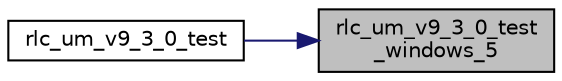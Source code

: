 digraph "rlc_um_v9_3_0_test_windows_5"
{
 // LATEX_PDF_SIZE
  edge [fontname="Helvetica",fontsize="10",labelfontname="Helvetica",labelfontsize="10"];
  node [fontname="Helvetica",fontsize="10",shape=record];
  rankdir="RL";
  Node1 [label="rlc_um_v9_3_0_test\l_windows_5",height=0.2,width=0.4,color="black", fillcolor="grey75", style="filled", fontcolor="black",tooltip=" "];
  Node1 -> Node2 [dir="back",color="midnightblue",fontsize="10",style="solid",fontname="Helvetica"];
  Node2 [label="rlc_um_v9_3_0_test",height=0.2,width=0.4,color="black", fillcolor="white", style="filled",URL="$rlc__um__test_8h.html#ac470ed945bfea6014ebe934260ac57a5",tooltip=" "];
}
